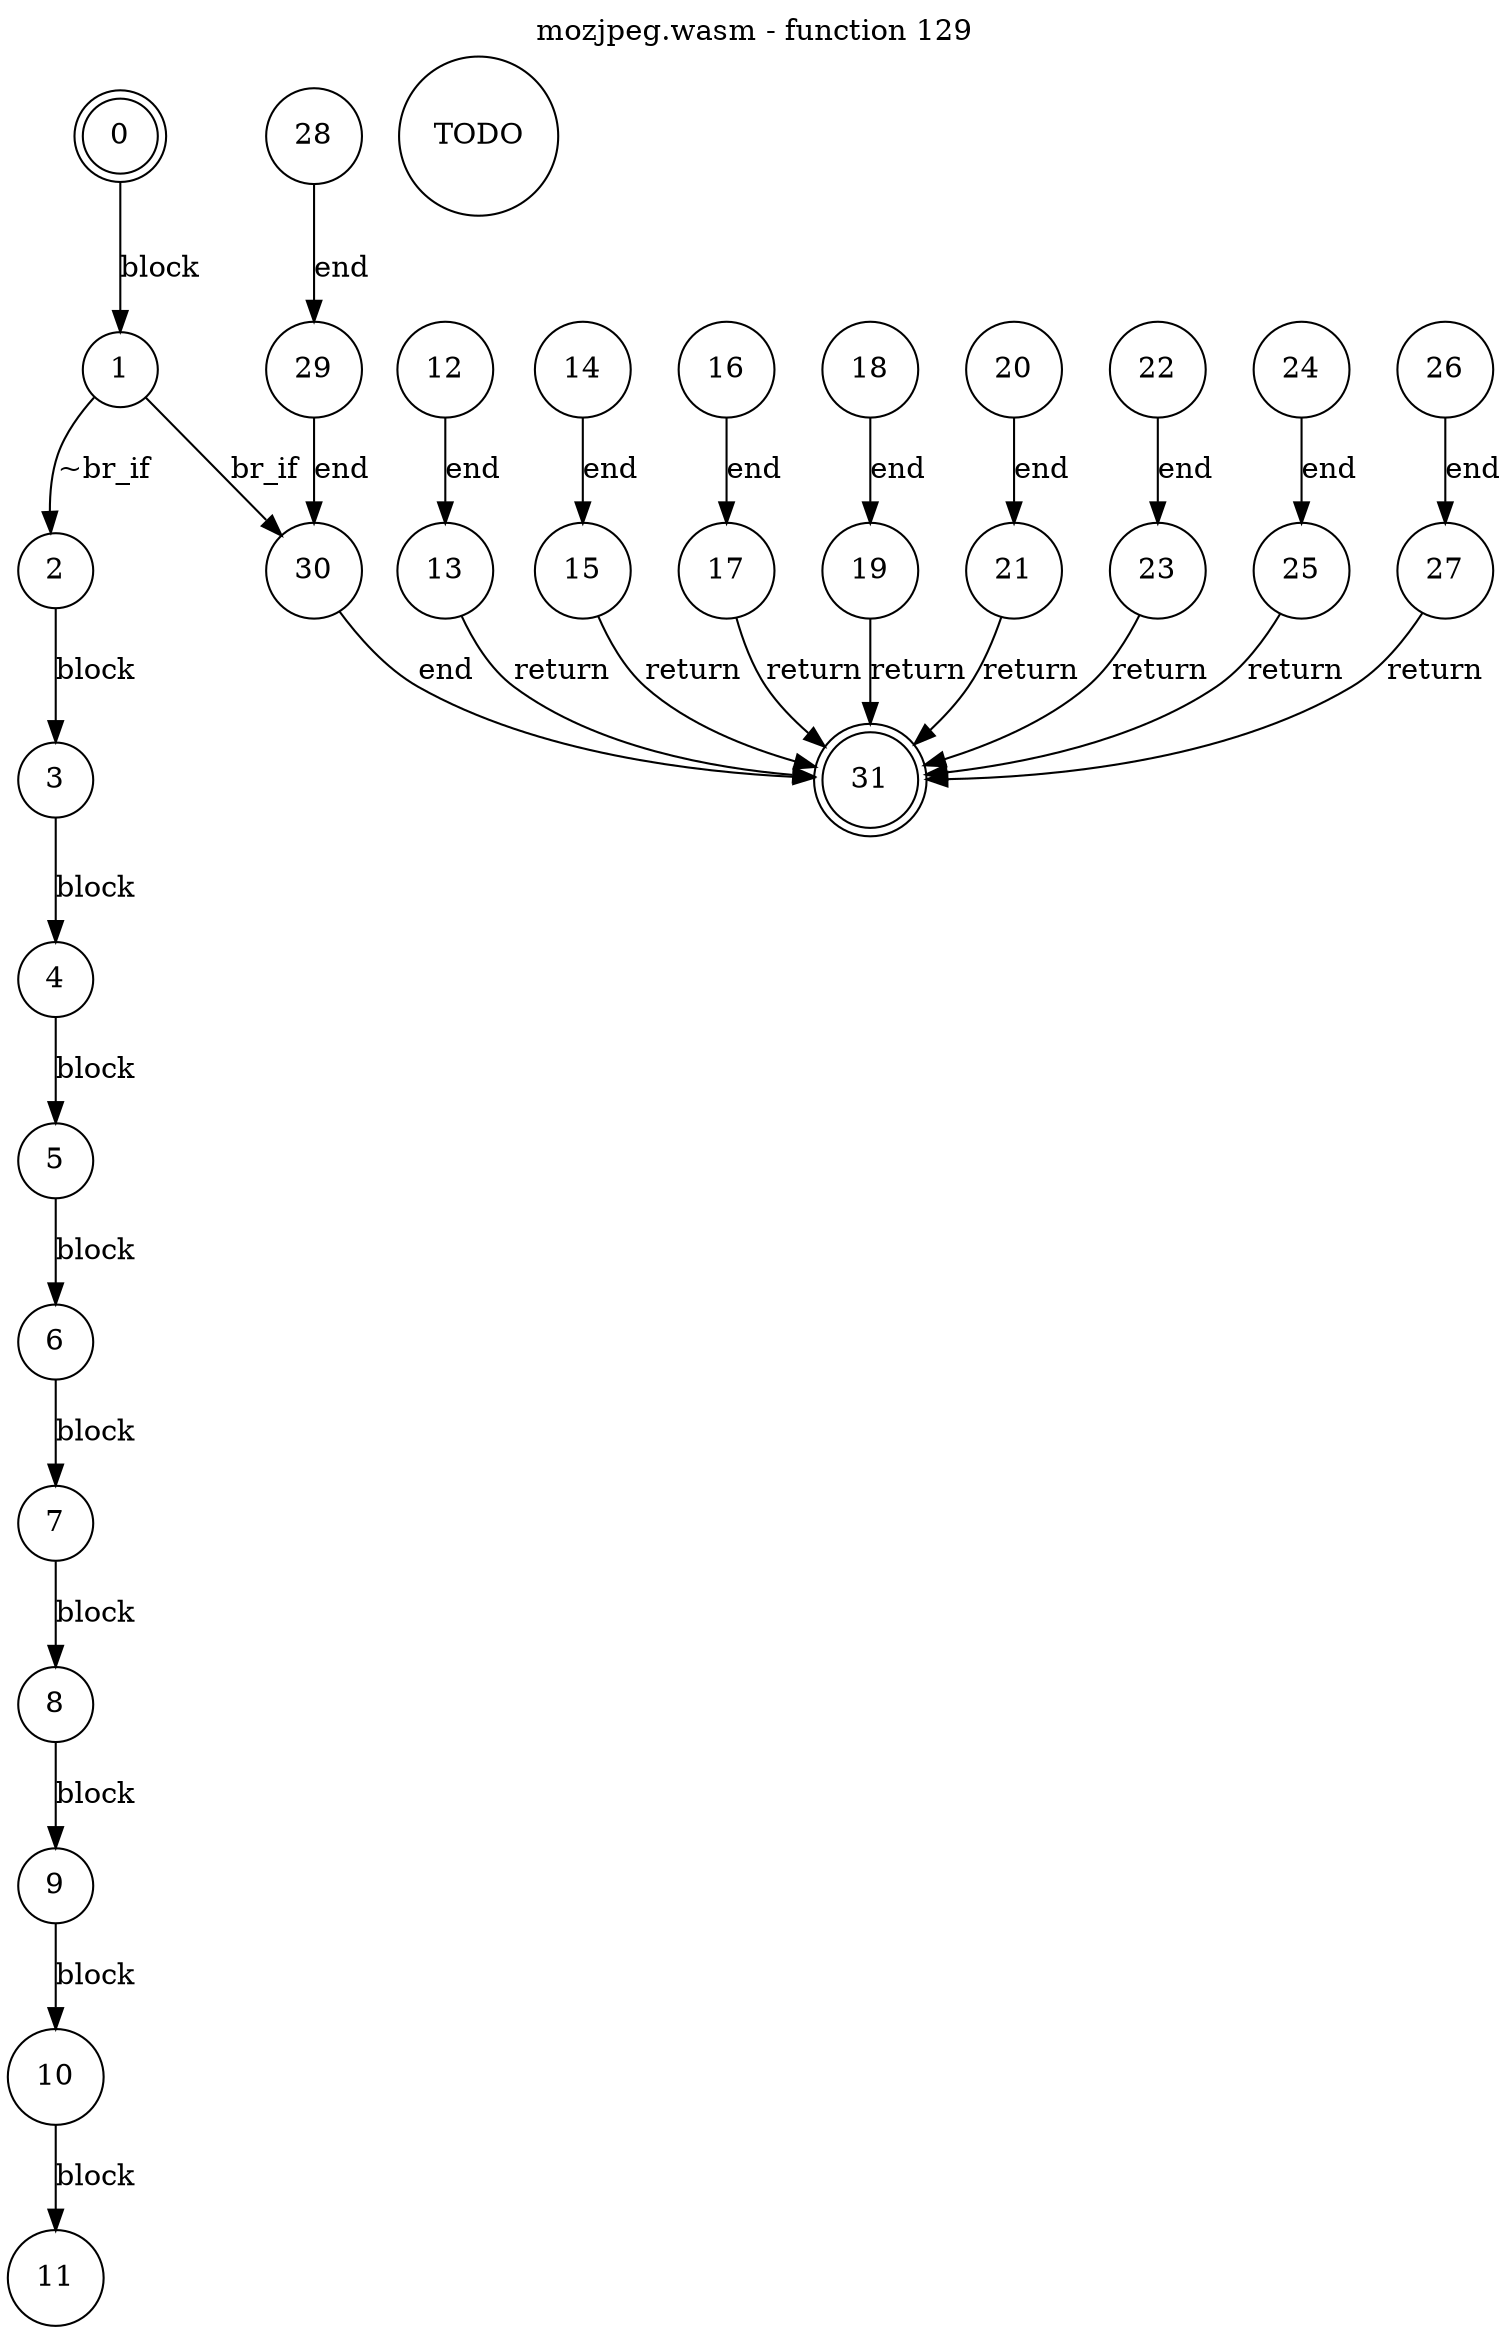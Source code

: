 digraph finite_state_machine {
    label = "mozjpeg.wasm - function 129"
    labelloc =  t
    labelfontsize = 16
    labelfontcolor = black
    labelfontname = "Helvetica"
    node [shape = doublecircle]; 0 31;
    node [shape = circle];
    0 -> 1[label = "block"];
    1 -> 2[label = "~br_if"];
    1 -> 30[label = "br_if"];
    2 -> 3[label = "block"];
    3 -> 4[label = "block"];
    4 -> 5[label = "block"];
    5 -> 6[label = "block"];
    6 -> 7[label = "block"];
    7 -> 8[label = "block"];
    8 -> 9[label = "block"];
    9 -> 10[label = "block"];
    10 -> 11[label = "block"];
TODO
    12 -> 13[label = "end"];
    13 -> 31[label = "return"];
    14 -> 15[label = "end"];
    15 -> 31[label = "return"];
    16 -> 17[label = "end"];
    17 -> 31[label = "return"];
    18 -> 19[label = "end"];
    19 -> 31[label = "return"];
    20 -> 21[label = "end"];
    21 -> 31[label = "return"];
    22 -> 23[label = "end"];
    23 -> 31[label = "return"];
    24 -> 25[label = "end"];
    25 -> 31[label = "return"];
    26 -> 27[label = "end"];
    27 -> 31[label = "return"];
    28 -> 29[label = "end"];
    29 -> 30[label = "end"];
    30 -> 31[label = "end"];
}
